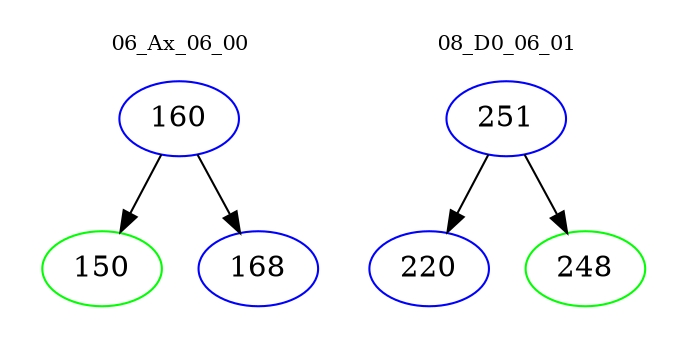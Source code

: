 digraph{
subgraph cluster_0 {
color = white
label = "06_Ax_06_00";
fontsize=10;
T0_160 [label="160", color="blue"]
T0_160 -> T0_150 [color="black"]
T0_150 [label="150", color="green"]
T0_160 -> T0_168 [color="black"]
T0_168 [label="168", color="blue"]
}
subgraph cluster_1 {
color = white
label = "08_D0_06_01";
fontsize=10;
T1_251 [label="251", color="blue"]
T1_251 -> T1_220 [color="black"]
T1_220 [label="220", color="blue"]
T1_251 -> T1_248 [color="black"]
T1_248 [label="248", color="green"]
}
}
